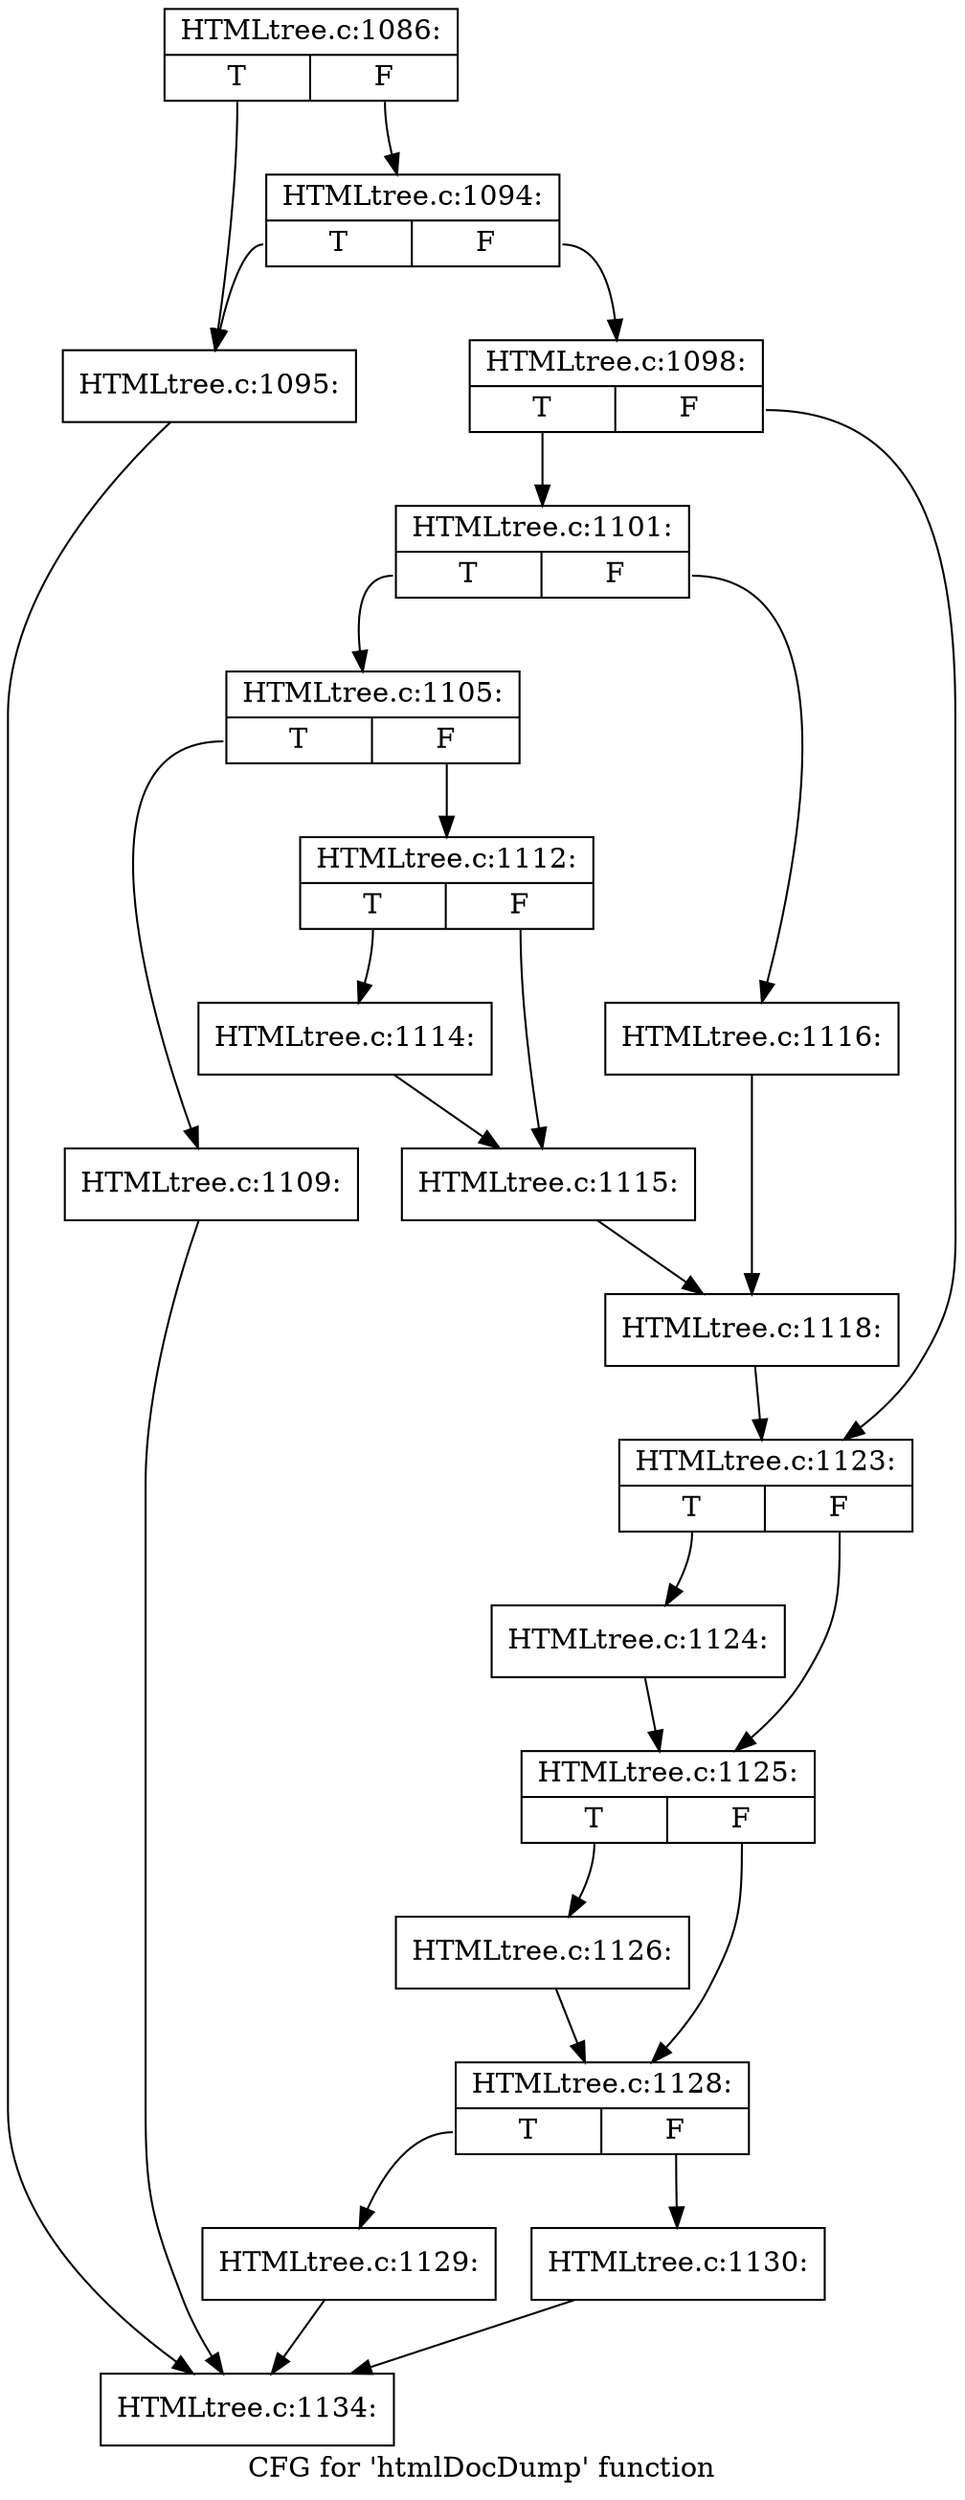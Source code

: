 digraph "CFG for 'htmlDocDump' function" {
	label="CFG for 'htmlDocDump' function";

	Node0x43a6c00 [shape=record,label="{HTMLtree.c:1086:|{<s0>T|<s1>F}}"];
	Node0x43a6c00:s0 -> Node0x43a8140;
	Node0x43a6c00:s1 -> Node0x43a81e0;
	Node0x43a81e0 [shape=record,label="{HTMLtree.c:1094:|{<s0>T|<s1>F}}"];
	Node0x43a81e0:s0 -> Node0x43a8140;
	Node0x43a81e0:s1 -> Node0x43a8190;
	Node0x43a8140 [shape=record,label="{HTMLtree.c:1095:}"];
	Node0x43a8140 -> Node0x43a2ff0;
	Node0x43a8190 [shape=record,label="{HTMLtree.c:1098:|{<s0>T|<s1>F}}"];
	Node0x43a8190:s0 -> Node0x43a8c60;
	Node0x43a8190:s1 -> Node0x43a8cb0;
	Node0x43a8c60 [shape=record,label="{HTMLtree.c:1101:|{<s0>T|<s1>F}}"];
	Node0x43a8c60:s0 -> Node0x43a9510;
	Node0x43a8c60:s1 -> Node0x43a95b0;
	Node0x43a9510 [shape=record,label="{HTMLtree.c:1105:|{<s0>T|<s1>F}}"];
	Node0x43a9510:s0 -> Node0x43a9b00;
	Node0x43a9510:s1 -> Node0x43a9b50;
	Node0x43a9b00 [shape=record,label="{HTMLtree.c:1109:}"];
	Node0x43a9b00 -> Node0x43a2ff0;
	Node0x43a9b50 [shape=record,label="{HTMLtree.c:1112:|{<s0>T|<s1>F}}"];
	Node0x43a9b50:s0 -> Node0x43aa3e0;
	Node0x43a9b50:s1 -> Node0x43aa430;
	Node0x43aa3e0 [shape=record,label="{HTMLtree.c:1114:}"];
	Node0x43aa3e0 -> Node0x43aa430;
	Node0x43aa430 [shape=record,label="{HTMLtree.c:1115:}"];
	Node0x43aa430 -> Node0x43a9560;
	Node0x43a95b0 [shape=record,label="{HTMLtree.c:1116:}"];
	Node0x43a95b0 -> Node0x43a9560;
	Node0x43a9560 [shape=record,label="{HTMLtree.c:1118:}"];
	Node0x43a9560 -> Node0x43a8cb0;
	Node0x43a8cb0 [shape=record,label="{HTMLtree.c:1123:|{<s0>T|<s1>F}}"];
	Node0x43a8cb0:s0 -> Node0x43aaed0;
	Node0x43a8cb0:s1 -> Node0x43aaf20;
	Node0x43aaed0 [shape=record,label="{HTMLtree.c:1124:}"];
	Node0x43aaed0 -> Node0x43aaf20;
	Node0x43aaf20 [shape=record,label="{HTMLtree.c:1125:|{<s0>T|<s1>F}}"];
	Node0x43aaf20:s0 -> Node0x43ab470;
	Node0x43aaf20:s1 -> Node0x43ab4c0;
	Node0x43ab470 [shape=record,label="{HTMLtree.c:1126:}"];
	Node0x43ab470 -> Node0x43ab4c0;
	Node0x43ab4c0 [shape=record,label="{HTMLtree.c:1128:|{<s0>T|<s1>F}}"];
	Node0x43ab4c0:s0 -> Node0x43abce0;
	Node0x43ab4c0:s1 -> Node0x43abd30;
	Node0x43abce0 [shape=record,label="{HTMLtree.c:1129:}"];
	Node0x43abce0 -> Node0x43a2ff0;
	Node0x43abd30 [shape=record,label="{HTMLtree.c:1130:}"];
	Node0x43abd30 -> Node0x43a2ff0;
	Node0x43a2ff0 [shape=record,label="{HTMLtree.c:1134:}"];
}
